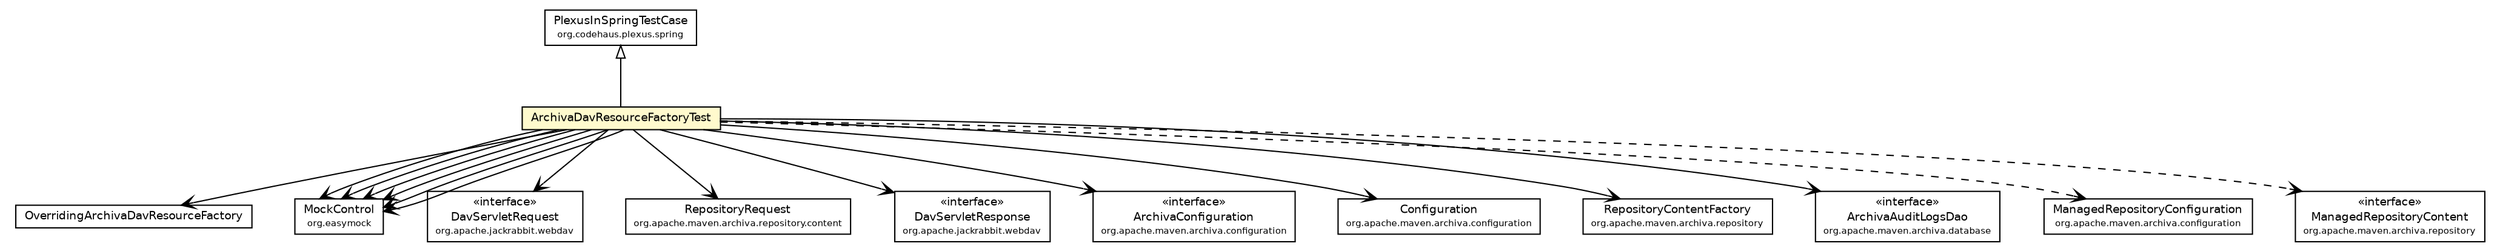 #!/usr/local/bin/dot
#
# Class diagram 
# Generated by UmlGraph version 4.6 (http://www.spinellis.gr/sw/umlgraph)
#

digraph G {
	edge [fontname="Helvetica",fontsize=10,labelfontname="Helvetica",labelfontsize=10];
	node [fontname="Helvetica",fontsize=10,shape=plaintext];
	// org.apache.maven.archiva.webdav.ArchivaDavResourceFactoryTest
	c52110 [label=<<table border="0" cellborder="1" cellspacing="0" cellpadding="2" port="p" bgcolor="lemonChiffon" href="./ArchivaDavResourceFactoryTest.html">
		<tr><td><table border="0" cellspacing="0" cellpadding="1">
			<tr><td> ArchivaDavResourceFactoryTest </td></tr>
		</table></td></tr>
		</table>>, fontname="Helvetica", fontcolor="black", fontsize=9.0];
	//org.apache.maven.archiva.webdav.ArchivaDavResourceFactoryTest extends org.codehaus.plexus.spring.PlexusInSpringTestCase
	c52124:p -> c52110:p [dir=back,arrowtail=empty];
	// org.apache.maven.archiva.webdav.ArchivaDavResourceFactoryTest NAVASSOC org.apache.maven.archiva.webdav.ArchivaDavResourceFactoryTest.OverridingArchivaDavResourceFactory
	c52110:p -> c52125:p [taillabel="", label="", headlabel="", fontname="Helvetica", fontcolor="black", fontsize=10.0, color="black", arrowhead=open];
	// org.apache.maven.archiva.webdav.ArchivaDavResourceFactoryTest NAVASSOC org.easymock.MockControl
	c52110:p -> c52126:p [taillabel="", label="", headlabel="", fontname="Helvetica", fontcolor="black", fontsize=10.0, color="black", arrowhead=open];
	// org.apache.maven.archiva.webdav.ArchivaDavResourceFactoryTest NAVASSOC org.apache.jackrabbit.webdav.DavServletRequest
	c52110:p -> c52127:p [taillabel="", label="", headlabel="", fontname="Helvetica", fontcolor="black", fontsize=10.0, color="black", arrowhead=open];
	// org.apache.maven.archiva.webdav.ArchivaDavResourceFactoryTest NAVASSOC org.easymock.MockControl
	c52110:p -> c52126:p [taillabel="", label="", headlabel="", fontname="Helvetica", fontcolor="black", fontsize=10.0, color="black", arrowhead=open];
	// org.apache.maven.archiva.webdav.ArchivaDavResourceFactoryTest NAVASSOC org.apache.maven.archiva.repository.content.RepositoryRequest
	c52110:p -> c52128:p [taillabel="", label="", headlabel="", fontname="Helvetica", fontcolor="black", fontsize=10.0, color="black", arrowhead=open];
	// org.apache.maven.archiva.webdav.ArchivaDavResourceFactoryTest NAVASSOC org.easymock.MockControl
	c52110:p -> c52126:p [taillabel="", label="", headlabel="", fontname="Helvetica", fontcolor="black", fontsize=10.0, color="black", arrowhead=open];
	// org.apache.maven.archiva.webdav.ArchivaDavResourceFactoryTest NAVASSOC org.apache.jackrabbit.webdav.DavServletResponse
	c52110:p -> c52130:p [taillabel="", label="", headlabel="", fontname="Helvetica", fontcolor="black", fontsize=10.0, color="black", arrowhead=open];
	// org.apache.maven.archiva.webdav.ArchivaDavResourceFactoryTest NAVASSOC org.easymock.MockControl
	c52110:p -> c52126:p [taillabel="", label="", headlabel="", fontname="Helvetica", fontcolor="black", fontsize=10.0, color="black", arrowhead=open];
	// org.apache.maven.archiva.webdav.ArchivaDavResourceFactoryTest NAVASSOC org.apache.maven.archiva.configuration.ArchivaConfiguration
	c52110:p -> c52131:p [taillabel="", label="", headlabel="", fontname="Helvetica", fontcolor="black", fontsize=10.0, color="black", arrowhead=open];
	// org.apache.maven.archiva.webdav.ArchivaDavResourceFactoryTest NAVASSOC org.apache.maven.archiva.configuration.Configuration
	c52110:p -> c52132:p [taillabel="", label="", headlabel="", fontname="Helvetica", fontcolor="black", fontsize=10.0, color="black", arrowhead=open];
	// org.apache.maven.archiva.webdav.ArchivaDavResourceFactoryTest NAVASSOC org.easymock.MockControl
	c52110:p -> c52126:p [taillabel="", label="", headlabel="", fontname="Helvetica", fontcolor="black", fontsize=10.0, color="black", arrowhead=open];
	// org.apache.maven.archiva.webdav.ArchivaDavResourceFactoryTest NAVASSOC org.apache.maven.archiva.repository.RepositoryContentFactory
	c52110:p -> c52133:p [taillabel="", label="", headlabel="", fontname="Helvetica", fontcolor="black", fontsize=10.0, color="black", arrowhead=open];
	// org.apache.maven.archiva.webdav.ArchivaDavResourceFactoryTest NAVASSOC org.apache.maven.archiva.database.ArchivaAuditLogsDao
	c52110:p -> c52134:p [taillabel="", label="", headlabel="", fontname="Helvetica", fontcolor="black", fontsize=10.0, color="black", arrowhead=open];
	// org.apache.maven.archiva.webdav.ArchivaDavResourceFactoryTest NAVASSOC org.easymock.MockControl
	c52110:p -> c52126:p [taillabel="", label="", headlabel="", fontname="Helvetica", fontcolor="black", fontsize=10.0, color="black", arrowhead=open];
	// org.apache.maven.archiva.webdav.ArchivaDavResourceFactoryTest DEPEND org.apache.maven.archiva.configuration.ManagedRepositoryConfiguration
	c52110:p -> c52135:p [taillabel="", label="", headlabel="", fontname="Helvetica", fontcolor="black", fontsize=10.0, color="black", arrowhead=open, style=dashed];
	// org.apache.maven.archiva.webdav.ArchivaDavResourceFactoryTest DEPEND org.apache.maven.archiva.repository.ManagedRepositoryContent
	c52110:p -> c52136:p [taillabel="", label="", headlabel="", fontname="Helvetica", fontcolor="black", fontsize=10.0, color="black", arrowhead=open, style=dashed];
	// org.apache.maven.archiva.repository.RepositoryContentFactory
	c52133 [label=<<table border="0" cellborder="1" cellspacing="0" cellpadding="2" port="p" href="http://java.sun.com/j2se/1.4.2/docs/api/org/apache/maven/archiva/repository/RepositoryContentFactory.html">
		<tr><td><table border="0" cellspacing="0" cellpadding="1">
			<tr><td> RepositoryContentFactory </td></tr>
			<tr><td><font point-size="7.0"> org.apache.maven.archiva.repository </font></td></tr>
		</table></td></tr>
		</table>>, fontname="Helvetica", fontcolor="black", fontsize=9.0];
	// org.apache.jackrabbit.webdav.DavServletRequest
	c52127 [label=<<table border="0" cellborder="1" cellspacing="0" cellpadding="2" port="p" href="http://java.sun.com/j2se/1.4.2/docs/api/org/apache/jackrabbit/webdav/DavServletRequest.html">
		<tr><td><table border="0" cellspacing="0" cellpadding="1">
			<tr><td> &laquo;interface&raquo; </td></tr>
			<tr><td> DavServletRequest </td></tr>
			<tr><td><font point-size="7.0"> org.apache.jackrabbit.webdav </font></td></tr>
		</table></td></tr>
		</table>>, fontname="Helvetica", fontcolor="black", fontsize=9.0];
	// org.apache.maven.archiva.repository.content.RepositoryRequest
	c52128 [label=<<table border="0" cellborder="1" cellspacing="0" cellpadding="2" port="p" href="http://java.sun.com/j2se/1.4.2/docs/api/org/apache/maven/archiva/repository/content/RepositoryRequest.html">
		<tr><td><table border="0" cellspacing="0" cellpadding="1">
			<tr><td> RepositoryRequest </td></tr>
			<tr><td><font point-size="7.0"> org.apache.maven.archiva.repository.content </font></td></tr>
		</table></td></tr>
		</table>>, fontname="Helvetica", fontcolor="black", fontsize=9.0];
	// org.apache.maven.archiva.configuration.ManagedRepositoryConfiguration
	c52135 [label=<<table border="0" cellborder="1" cellspacing="0" cellpadding="2" port="p" href="http://java.sun.com/j2se/1.4.2/docs/api/org/apache/maven/archiva/configuration/ManagedRepositoryConfiguration.html">
		<tr><td><table border="0" cellspacing="0" cellpadding="1">
			<tr><td> ManagedRepositoryConfiguration </td></tr>
			<tr><td><font point-size="7.0"> org.apache.maven.archiva.configuration </font></td></tr>
		</table></td></tr>
		</table>>, fontname="Helvetica", fontcolor="black", fontsize=9.0];
	// org.easymock.MockControl
	c52126 [label=<<table border="0" cellborder="1" cellspacing="0" cellpadding="2" port="p" href="http://java.sun.com/j2se/1.4.2/docs/api/org/easymock/MockControl.html">
		<tr><td><table border="0" cellspacing="0" cellpadding="1">
			<tr><td> MockControl </td></tr>
			<tr><td><font point-size="7.0"> org.easymock </font></td></tr>
		</table></td></tr>
		</table>>, fontname="Helvetica", fontcolor="black", fontsize=9.0];
	// org.apache.maven.archiva.webdav.ArchivaDavResourceFactoryTest.OverridingArchivaDavResourceFactory
	c52125 [label=<<table border="0" cellborder="1" cellspacing="0" cellpadding="2" port="p" href="http://java.sun.com/j2se/1.4.2/docs/api/org/apache/maven/archiva/webdav/ArchivaDavResourceFactoryTest/OverridingArchivaDavResourceFactory.html">
		<tr><td><table border="0" cellspacing="0" cellpadding="1">
			<tr><td> OverridingArchivaDavResourceFactory </td></tr>
		</table></td></tr>
		</table>>, fontname="Helvetica", fontcolor="black", fontsize=9.0];
	// org.apache.maven.archiva.configuration.ArchivaConfiguration
	c52131 [label=<<table border="0" cellborder="1" cellspacing="0" cellpadding="2" port="p" href="http://java.sun.com/j2se/1.4.2/docs/api/org/apache/maven/archiva/configuration/ArchivaConfiguration.html">
		<tr><td><table border="0" cellspacing="0" cellpadding="1">
			<tr><td> &laquo;interface&raquo; </td></tr>
			<tr><td> ArchivaConfiguration </td></tr>
			<tr><td><font point-size="7.0"> org.apache.maven.archiva.configuration </font></td></tr>
		</table></td></tr>
		</table>>, fontname="Helvetica", fontcolor="black", fontsize=9.0];
	// org.apache.maven.archiva.repository.ManagedRepositoryContent
	c52136 [label=<<table border="0" cellborder="1" cellspacing="0" cellpadding="2" port="p" href="http://java.sun.com/j2se/1.4.2/docs/api/org/apache/maven/archiva/repository/ManagedRepositoryContent.html">
		<tr><td><table border="0" cellspacing="0" cellpadding="1">
			<tr><td> &laquo;interface&raquo; </td></tr>
			<tr><td> ManagedRepositoryContent </td></tr>
			<tr><td><font point-size="7.0"> org.apache.maven.archiva.repository </font></td></tr>
		</table></td></tr>
		</table>>, fontname="Helvetica", fontcolor="black", fontsize=9.0];
	// org.apache.maven.archiva.configuration.Configuration
	c52132 [label=<<table border="0" cellborder="1" cellspacing="0" cellpadding="2" port="p" href="http://java.sun.com/j2se/1.4.2/docs/api/org/apache/maven/archiva/configuration/Configuration.html">
		<tr><td><table border="0" cellspacing="0" cellpadding="1">
			<tr><td> Configuration </td></tr>
			<tr><td><font point-size="7.0"> org.apache.maven.archiva.configuration </font></td></tr>
		</table></td></tr>
		</table>>, fontname="Helvetica", fontcolor="black", fontsize=9.0];
	// org.apache.maven.archiva.database.ArchivaAuditLogsDao
	c52134 [label=<<table border="0" cellborder="1" cellspacing="0" cellpadding="2" port="p" href="http://java.sun.com/j2se/1.4.2/docs/api/org/apache/maven/archiva/database/ArchivaAuditLogsDao.html">
		<tr><td><table border="0" cellspacing="0" cellpadding="1">
			<tr><td> &laquo;interface&raquo; </td></tr>
			<tr><td> ArchivaAuditLogsDao </td></tr>
			<tr><td><font point-size="7.0"> org.apache.maven.archiva.database </font></td></tr>
		</table></td></tr>
		</table>>, fontname="Helvetica", fontcolor="black", fontsize=9.0];
	// org.apache.jackrabbit.webdav.DavServletResponse
	c52130 [label=<<table border="0" cellborder="1" cellspacing="0" cellpadding="2" port="p" href="http://java.sun.com/j2se/1.4.2/docs/api/org/apache/jackrabbit/webdav/DavServletResponse.html">
		<tr><td><table border="0" cellspacing="0" cellpadding="1">
			<tr><td> &laquo;interface&raquo; </td></tr>
			<tr><td> DavServletResponse </td></tr>
			<tr><td><font point-size="7.0"> org.apache.jackrabbit.webdav </font></td></tr>
		</table></td></tr>
		</table>>, fontname="Helvetica", fontcolor="black", fontsize=9.0];
	// org.codehaus.plexus.spring.PlexusInSpringTestCase
	c52124 [label=<<table border="0" cellborder="1" cellspacing="0" cellpadding="2" port="p" href="http://java.sun.com/j2se/1.4.2/docs/api/org/codehaus/plexus/spring/PlexusInSpringTestCase.html">
		<tr><td><table border="0" cellspacing="0" cellpadding="1">
			<tr><td> PlexusInSpringTestCase </td></tr>
			<tr><td><font point-size="7.0"> org.codehaus.plexus.spring </font></td></tr>
		</table></td></tr>
		</table>>, fontname="Helvetica", fontcolor="black", fontsize=9.0];
}

